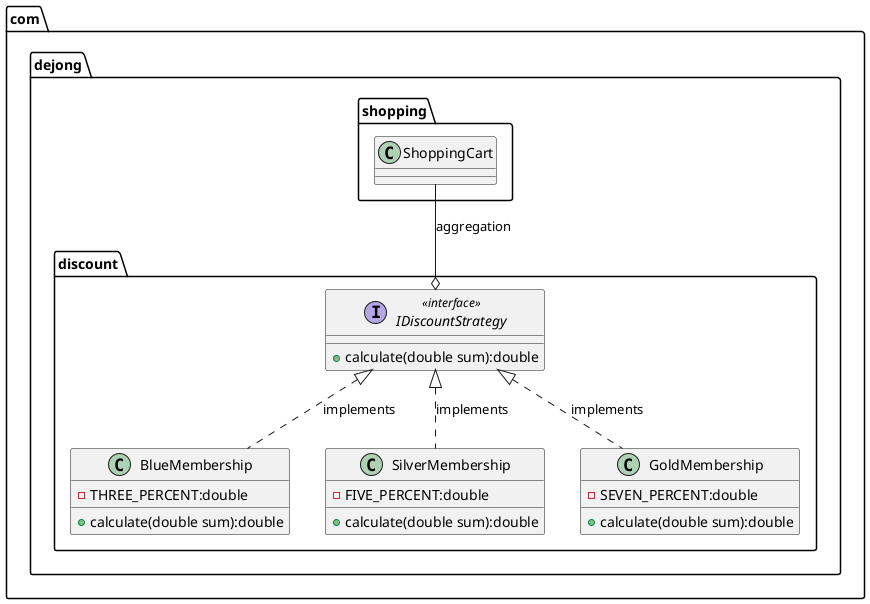 @startuml

'Concrete Class
class com.dejong.discount.BlueMembership {
    - THREE_PERCENT:double
    + calculate(double sum):double
}
class com.dejong.discount.SilverMembership {
    - FIVE_PERCENT:double
    + calculate(double sum):double
}
class com.dejong.discount.GoldMembership {
    - SEVEN_PERCENT:double
    + calculate(double sum):double
}

'Interface
interface com.dejong.discount.IDiscountStrategy << interface >> {
    + calculate(double sum):double
}

'Relationships
com.dejong.shopping.ShoppingCart --o com.dejong.discount.IDiscountStrategy : aggregation
com.dejong.discount.IDiscountStrategy <|.. com.dejong.discount.BlueMembership : implements
com.dejong.discount.IDiscountStrategy <|.. com.dejong.discount.SilverMembership : implements
com.dejong.discount.IDiscountStrategy <|.. com.dejong.discount.GoldMembership : implements


@enduml